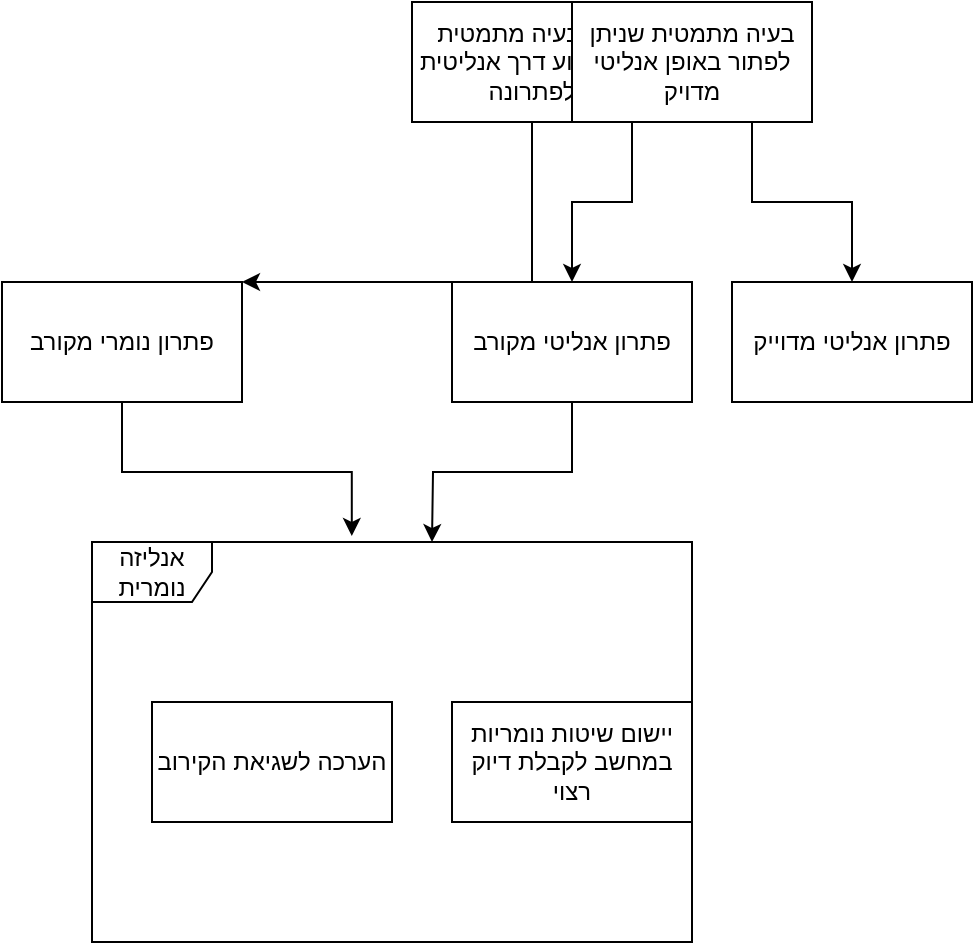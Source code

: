 <mxGraphModel dx="175" dy="720" grid="1" gridSize="10" guides="1" tooltips="1" connect="1" arrows="1" fold="1" page="1" pageScale="1" pageWidth="850" pageHeight="1100" background="#ffffff"><root><mxCell id="0"/><mxCell id="1" parent="0"/><mxCell id="9" value="" style="edgeStyle=orthogonalEdgeStyle;rounded=0;html=1;jettySize=auto;orthogonalLoop=1;" parent="1" source="2" target="8" edge="1"><mxGeometry relative="1" as="geometry"><Array as="points"><mxPoint x="85" y="310"/><mxPoint x="85" y="310"/></Array></mxGeometry></mxCell><mxCell id="2" value="ידוע בעיה מתמטית שלא ידוע דרך אנליטית לפתרונה" style="rounded=0;whiteSpace=wrap;html=1;" parent="1" vertex="1"><mxGeometry x="230" y="170" width="120" height="60" as="geometry"/></mxCell><mxCell id="18" style="edgeStyle=orthogonalEdgeStyle;rounded=0;html=1;exitX=0.5;exitY=1;entryX=0.433;entryY=-0.015;jettySize=auto;orthogonalLoop=1;entryPerimeter=0;" parent="1" source="8" target="20" edge="1"><mxGeometry relative="1" as="geometry"><Array as="points"><mxPoint x="85" y="405"/><mxPoint x="200" y="405"/></Array></mxGeometry></mxCell><mxCell id="8" value="פתרון נומרי מקורב" style="rounded=0;whiteSpace=wrap;html=1;" parent="1" vertex="1"><mxGeometry x="25" y="310" width="120" height="60" as="geometry"/></mxCell><mxCell id="14" style="edgeStyle=orthogonalEdgeStyle;rounded=0;html=1;exitX=0.75;exitY=1;entryX=0.5;entryY=0;jettySize=auto;orthogonalLoop=1;" parent="1" source="3" target="13" edge="1"><mxGeometry relative="1" as="geometry"/></mxCell><mxCell id="16" style="edgeStyle=orthogonalEdgeStyle;rounded=0;html=1;exitX=0.25;exitY=1;jettySize=auto;orthogonalLoop=1;" parent="1" source="3" target="15" edge="1"><mxGeometry relative="1" as="geometry"/></mxCell><mxCell id="3" value="בעיה מתמטית שניתן לפתור באופן אנליטי מדויק" style="rounded=0;whiteSpace=wrap;html=1;" parent="1" vertex="1"><mxGeometry x="310" y="170" width="120" height="60" as="geometry"/></mxCell><mxCell id="13" value="פתרון אנליטי מדוייק" style="rounded=0;whiteSpace=wrap;html=1;" parent="1" vertex="1"><mxGeometry x="390" y="310" width="120" height="60" as="geometry"/></mxCell><mxCell id="19" style="edgeStyle=orthogonalEdgeStyle;rounded=0;html=1;exitX=0.5;exitY=1;jettySize=auto;orthogonalLoop=1;" parent="1" source="15" edge="1"><mxGeometry relative="1" as="geometry"><mxPoint x="240" y="440" as="targetPoint"/></mxGeometry></mxCell><mxCell id="15" value="פתרון אנליטי מקורב" style="rounded=0;whiteSpace=wrap;html=1;" parent="1" vertex="1"><mxGeometry x="250" y="310" width="120" height="60" as="geometry"/></mxCell><mxCell id="17" value="הערכה לשגיאת הקירוב" style="rounded=0;whiteSpace=wrap;html=1;" parent="1" vertex="1"><mxGeometry x="100" y="520" width="120" height="60" as="geometry"/></mxCell><mxCell id="20" value="אנליזה נומרית" style="shape=umlFrame;whiteSpace=wrap;html=1;" parent="1" vertex="1"><mxGeometry x="70" y="440" width="300" height="200" as="geometry"/></mxCell><mxCell id="21" value="יישום שיטות נומריות במחשב לקבלת דיוק רצוי" style="rounded=0;whiteSpace=wrap;html=1;" parent="1" vertex="1"><mxGeometry x="250" y="520" width="120" height="60" as="geometry"/></mxCell></root></mxGraphModel>